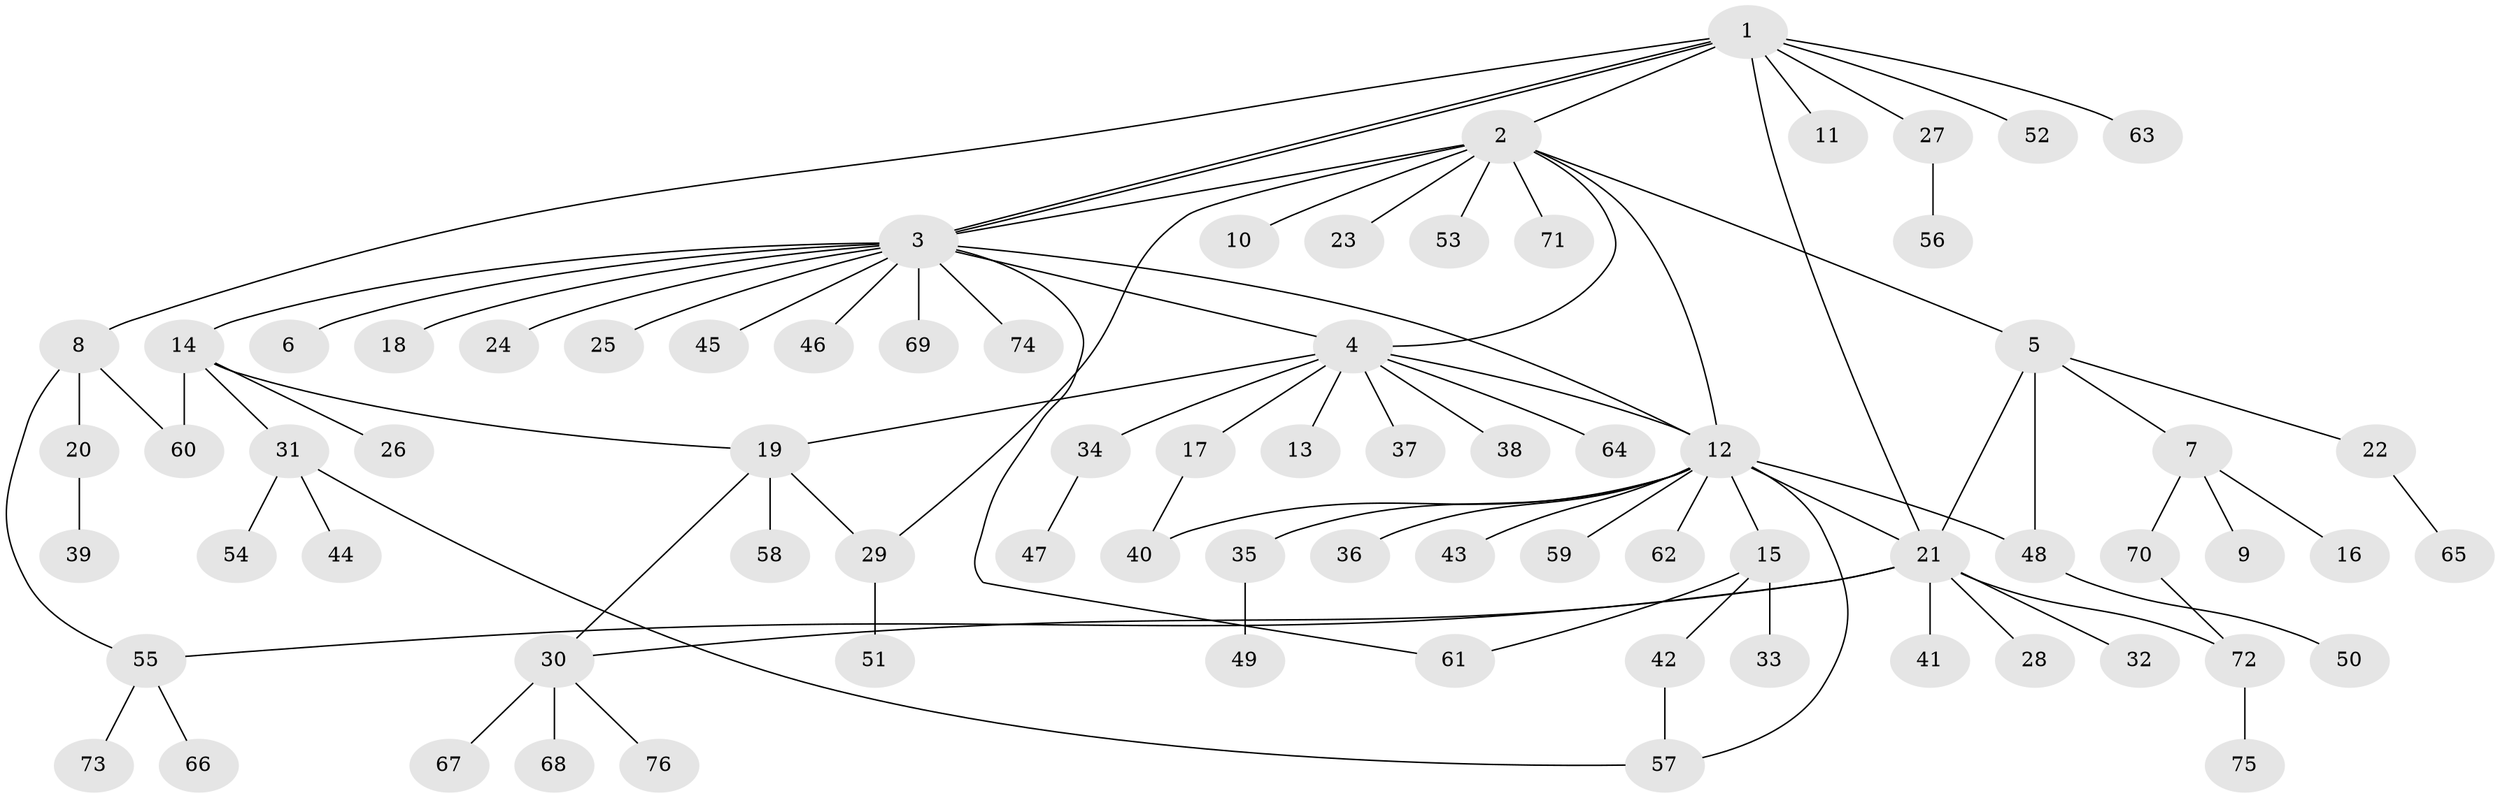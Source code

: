 // coarse degree distribution, {8: 0.017857142857142856, 9: 0.03571428571428571, 14: 0.017857142857142856, 5: 0.017857142857142856, 1: 0.625, 3: 0.07142857142857142, 6: 0.03571428571428571, 20: 0.017857142857142856, 4: 0.03571428571428571, 2: 0.125}
// Generated by graph-tools (version 1.1) at 2025/51/02/27/25 19:51:55]
// undirected, 76 vertices, 93 edges
graph export_dot {
graph [start="1"]
  node [color=gray90,style=filled];
  1;
  2;
  3;
  4;
  5;
  6;
  7;
  8;
  9;
  10;
  11;
  12;
  13;
  14;
  15;
  16;
  17;
  18;
  19;
  20;
  21;
  22;
  23;
  24;
  25;
  26;
  27;
  28;
  29;
  30;
  31;
  32;
  33;
  34;
  35;
  36;
  37;
  38;
  39;
  40;
  41;
  42;
  43;
  44;
  45;
  46;
  47;
  48;
  49;
  50;
  51;
  52;
  53;
  54;
  55;
  56;
  57;
  58;
  59;
  60;
  61;
  62;
  63;
  64;
  65;
  66;
  67;
  68;
  69;
  70;
  71;
  72;
  73;
  74;
  75;
  76;
  1 -- 2;
  1 -- 3;
  1 -- 3;
  1 -- 8;
  1 -- 11;
  1 -- 21;
  1 -- 27;
  1 -- 52;
  1 -- 63;
  2 -- 3;
  2 -- 4;
  2 -- 5;
  2 -- 10;
  2 -- 12;
  2 -- 23;
  2 -- 29;
  2 -- 53;
  2 -- 71;
  3 -- 4;
  3 -- 6;
  3 -- 12;
  3 -- 14;
  3 -- 18;
  3 -- 24;
  3 -- 25;
  3 -- 45;
  3 -- 46;
  3 -- 61;
  3 -- 69;
  3 -- 74;
  4 -- 12;
  4 -- 13;
  4 -- 17;
  4 -- 19;
  4 -- 34;
  4 -- 37;
  4 -- 38;
  4 -- 64;
  5 -- 7;
  5 -- 21;
  5 -- 22;
  5 -- 48;
  7 -- 9;
  7 -- 16;
  7 -- 70;
  8 -- 20;
  8 -- 55;
  8 -- 60;
  12 -- 15;
  12 -- 21;
  12 -- 35;
  12 -- 36;
  12 -- 40;
  12 -- 43;
  12 -- 48;
  12 -- 57;
  12 -- 59;
  12 -- 62;
  14 -- 19;
  14 -- 26;
  14 -- 31;
  14 -- 60;
  15 -- 33;
  15 -- 42;
  15 -- 61;
  17 -- 40;
  19 -- 29;
  19 -- 30;
  19 -- 58;
  20 -- 39;
  21 -- 28;
  21 -- 30;
  21 -- 32;
  21 -- 41;
  21 -- 55;
  21 -- 72;
  22 -- 65;
  27 -- 56;
  29 -- 51;
  30 -- 67;
  30 -- 68;
  30 -- 76;
  31 -- 44;
  31 -- 54;
  31 -- 57;
  34 -- 47;
  35 -- 49;
  42 -- 57;
  48 -- 50;
  55 -- 66;
  55 -- 73;
  70 -- 72;
  72 -- 75;
}

